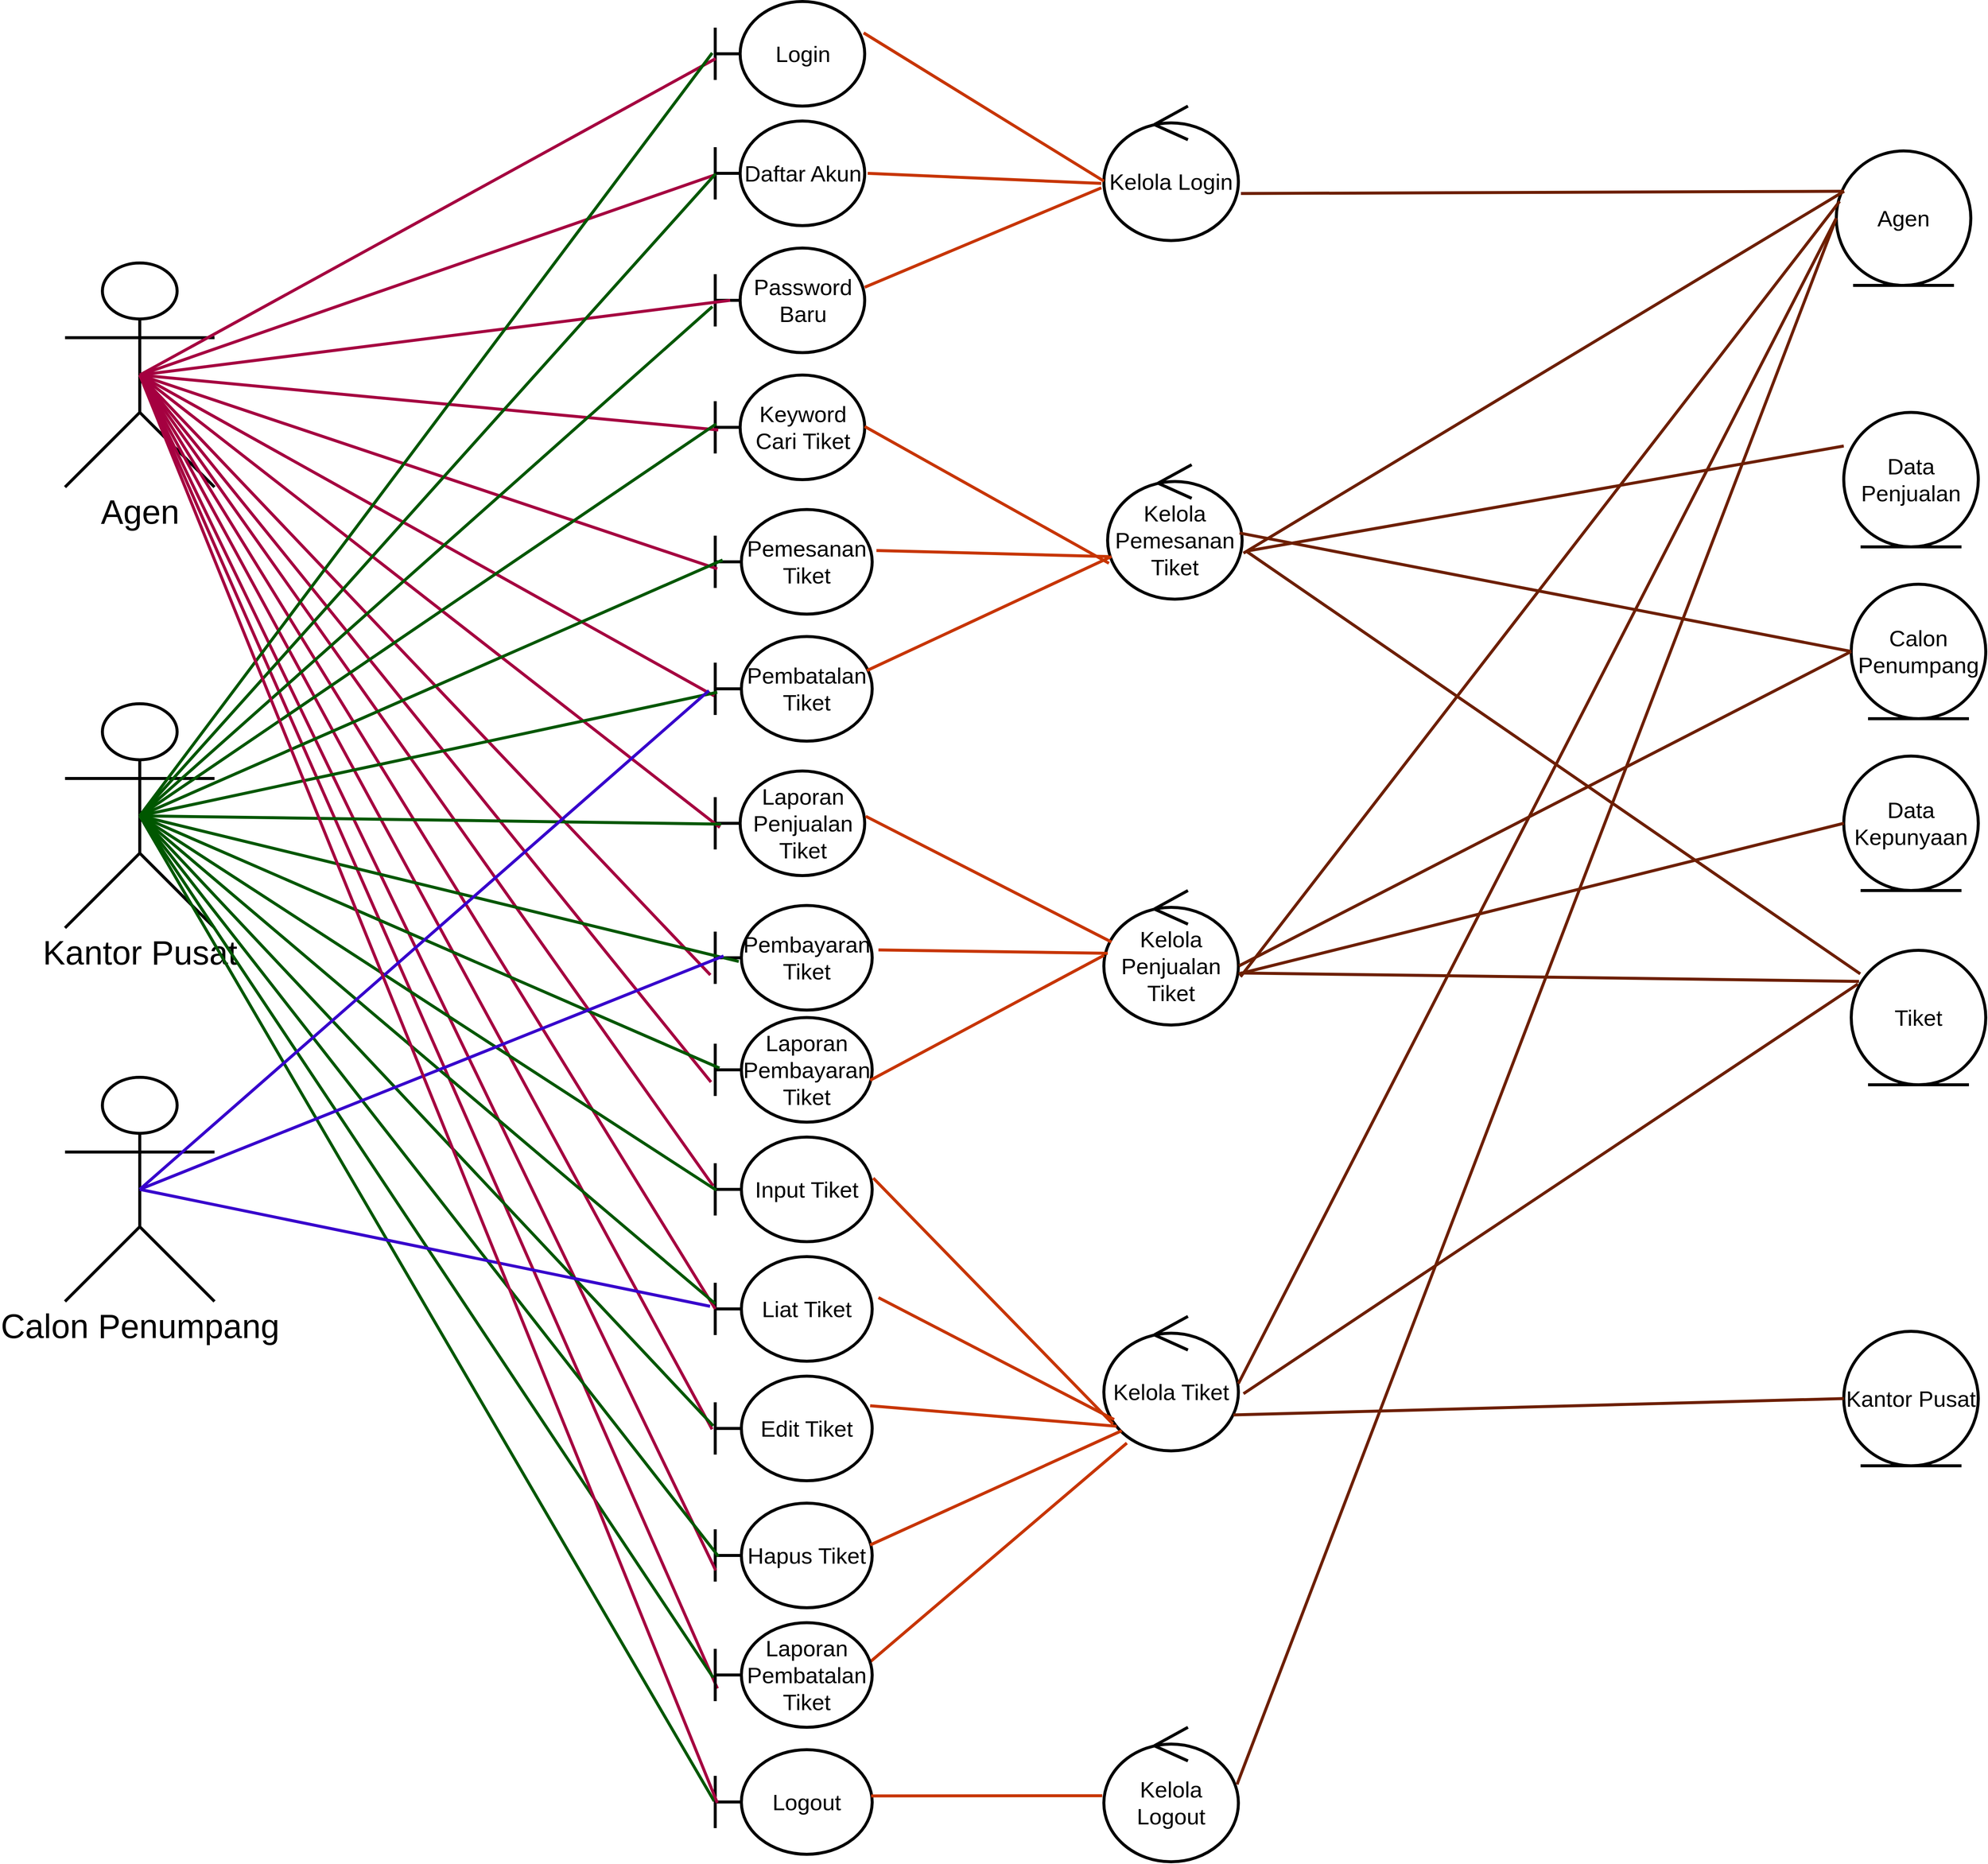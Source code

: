 <mxfile version="20.3.0" type="device"><diagram id="TF9h00ka8SNwQY4NrkQh" name="Page-1"><mxGraphModel dx="4760" dy="3795" grid="1" gridSize="10" guides="1" tooltips="1" connect="1" arrows="1" fold="1" page="1" pageScale="1" pageWidth="850" pageHeight="1100" math="0" shadow="0"><root><mxCell id="0"/><mxCell id="1" parent="0"/><mxCell id="-Qw4YdtisOV9MC0u7vNZ-2" value="&lt;font style=&quot;font-size: 45px;&quot;&gt;Kantor Pusat&lt;/font&gt;" style="shape=umlActor;verticalLabelPosition=bottom;verticalAlign=top;html=1;outlineConnect=0;strokeWidth=4;" parent="1" vertex="1"><mxGeometry x="-390" y="480" width="200" height="300" as="geometry"/></mxCell><mxCell id="-Qw4YdtisOV9MC0u7vNZ-3" value="&lt;font style=&quot;font-size: 45px;&quot;&gt;Calon Penumpang&lt;/font&gt;" style="shape=umlActor;verticalLabelPosition=bottom;verticalAlign=top;html=1;outlineConnect=0;strokeWidth=4;spacing=2;" parent="1" vertex="1"><mxGeometry x="-390" y="980" width="200" height="300" as="geometry"/></mxCell><mxCell id="-Qw4YdtisOV9MC0u7vNZ-4" value="&lt;font style=&quot;font-size: 45px;&quot;&gt;Agen&lt;/font&gt;" style="shape=umlActor;verticalLabelPosition=bottom;verticalAlign=top;html=1;outlineConnect=0;strokeWidth=4;" parent="1" vertex="1"><mxGeometry x="-390" y="-110" width="200" height="300" as="geometry"/></mxCell><mxCell id="-Qw4YdtisOV9MC0u7vNZ-7" value="&lt;font style=&quot;font-size: 30px;&quot;&gt;Daftar Akun&lt;/font&gt;" style="shape=umlBoundary;whiteSpace=wrap;html=1;strokeWidth=4;" parent="1" vertex="1"><mxGeometry x="480" y="-300" width="200" height="140" as="geometry"/></mxCell><mxCell id="-Qw4YdtisOV9MC0u7vNZ-8" value="&lt;font style=&quot;font-size: 30px;&quot;&gt;Pembatalan Tiket&lt;/font&gt;" style="shape=umlBoundary;whiteSpace=wrap;html=1;strokeWidth=4;" parent="1" vertex="1"><mxGeometry x="480" y="390" width="210" height="140" as="geometry"/></mxCell><mxCell id="-Qw4YdtisOV9MC0u7vNZ-9" value="&lt;font style=&quot;font-size: 30px;&quot;&gt;Password Baru&lt;/font&gt;" style="shape=umlBoundary;whiteSpace=wrap;html=1;strokeWidth=4;" parent="1" vertex="1"><mxGeometry x="480" y="-130" width="200" height="140" as="geometry"/></mxCell><mxCell id="-Qw4YdtisOV9MC0u7vNZ-10" value="&lt;font style=&quot;font-size: 30px;&quot;&gt;Pemesanan Tiket&lt;/font&gt;" style="shape=umlBoundary;whiteSpace=wrap;html=1;strokeWidth=4;" parent="1" vertex="1"><mxGeometry x="480" y="220" width="210" height="140" as="geometry"/></mxCell><mxCell id="-Qw4YdtisOV9MC0u7vNZ-11" value="&lt;font style=&quot;font-size: 30px;&quot;&gt;Keyword Cari Tiket&lt;/font&gt;" style="shape=umlBoundary;whiteSpace=wrap;html=1;strokeWidth=4;" parent="1" vertex="1"><mxGeometry x="480" y="40" width="200" height="140" as="geometry"/></mxCell><mxCell id="-Qw4YdtisOV9MC0u7vNZ-12" value="&lt;font style=&quot;font-size: 30px;&quot;&gt;Login&lt;/font&gt;" style="shape=umlBoundary;whiteSpace=wrap;html=1;strokeWidth=4;" parent="1" vertex="1"><mxGeometry x="480" y="-460" width="200" height="140" as="geometry"/></mxCell><mxCell id="-Qw4YdtisOV9MC0u7vNZ-13" value="&lt;font style=&quot;font-size: 30px;&quot;&gt;Laporan Penjualan Tiket&lt;/font&gt;" style="shape=umlBoundary;whiteSpace=wrap;html=1;strokeWidth=4;" parent="1" vertex="1"><mxGeometry x="480" y="570" width="200" height="140" as="geometry"/></mxCell><mxCell id="-Qw4YdtisOV9MC0u7vNZ-14" value="&lt;font style=&quot;font-size: 30px;&quot;&gt;Pembayaran Tiket&lt;/font&gt;" style="shape=umlBoundary;whiteSpace=wrap;html=1;strokeWidth=4;" parent="1" vertex="1"><mxGeometry x="480" y="750" width="210" height="140" as="geometry"/></mxCell><mxCell id="-Qw4YdtisOV9MC0u7vNZ-15" value="&lt;font style=&quot;font-size: 30px;&quot;&gt;Laporan Pembayaran Tiket&lt;/font&gt;" style="shape=umlBoundary;whiteSpace=wrap;html=1;strokeWidth=4;" parent="1" vertex="1"><mxGeometry x="480" y="900" width="210" height="140" as="geometry"/></mxCell><mxCell id="-Qw4YdtisOV9MC0u7vNZ-16" value="&lt;font style=&quot;font-size: 30px;&quot;&gt;Input Tiket&lt;/font&gt;" style="shape=umlBoundary;whiteSpace=wrap;html=1;strokeWidth=4;" parent="1" vertex="1"><mxGeometry x="480" y="1060" width="210" height="140" as="geometry"/></mxCell><mxCell id="-Qw4YdtisOV9MC0u7vNZ-17" value="&lt;font style=&quot;font-size: 30px;&quot;&gt;Liat Tiket&lt;/font&gt;" style="shape=umlBoundary;whiteSpace=wrap;html=1;strokeWidth=4;" parent="1" vertex="1"><mxGeometry x="480" y="1220" width="210" height="140" as="geometry"/></mxCell><mxCell id="-Qw4YdtisOV9MC0u7vNZ-18" value="&lt;font style=&quot;font-size: 30px;&quot;&gt;Edit Tiket&lt;/font&gt;" style="shape=umlBoundary;whiteSpace=wrap;html=1;strokeWidth=4;" parent="1" vertex="1"><mxGeometry x="480" y="1380" width="210" height="140" as="geometry"/></mxCell><mxCell id="-Qw4YdtisOV9MC0u7vNZ-19" value="&lt;font style=&quot;font-size: 30px;&quot;&gt;Hapus Tiket&lt;/font&gt;" style="shape=umlBoundary;whiteSpace=wrap;html=1;strokeWidth=4;" parent="1" vertex="1"><mxGeometry x="480" y="1550" width="210" height="140" as="geometry"/></mxCell><mxCell id="-Qw4YdtisOV9MC0u7vNZ-21" value="&lt;font style=&quot;font-size: 30px;&quot;&gt;Logout&lt;/font&gt;" style="shape=umlBoundary;whiteSpace=wrap;html=1;strokeWidth=4;" parent="1" vertex="1"><mxGeometry x="480" y="1880" width="210" height="140" as="geometry"/></mxCell><mxCell id="-Qw4YdtisOV9MC0u7vNZ-23" value="&lt;font style=&quot;font-size: 30px;&quot;&gt;Kelola Login&lt;/font&gt;" style="ellipse;shape=umlControl;whiteSpace=wrap;html=1;strokeWidth=4;" parent="1" vertex="1"><mxGeometry x="1000" y="-320" width="180" height="180" as="geometry"/></mxCell><mxCell id="-Qw4YdtisOV9MC0u7vNZ-24" value="&lt;font style=&quot;font-size: 30px;&quot;&gt;Calon Penumpang&lt;/font&gt;" style="ellipse;shape=umlEntity;whiteSpace=wrap;html=1;strokeWidth=4;" parent="1" vertex="1"><mxGeometry x="2000" y="320" width="180" height="180" as="geometry"/></mxCell><mxCell id="-Qw4YdtisOV9MC0u7vNZ-25" value="&lt;font style=&quot;font-size: 30px;&quot;&gt;Agen&lt;/font&gt;" style="ellipse;shape=umlEntity;whiteSpace=wrap;html=1;strokeWidth=4;" parent="1" vertex="1"><mxGeometry x="1980" y="-260" width="180" height="180" as="geometry"/></mxCell><mxCell id="-Qw4YdtisOV9MC0u7vNZ-26" value="&lt;font style=&quot;font-size: 30px;&quot;&gt;Tiket&lt;/font&gt;" style="ellipse;shape=umlEntity;whiteSpace=wrap;html=1;strokeWidth=4;" parent="1" vertex="1"><mxGeometry x="2000" y="810" width="180" height="180" as="geometry"/></mxCell><mxCell id="-Qw4YdtisOV9MC0u7vNZ-27" value="&lt;font style=&quot;font-size: 30px;&quot;&gt;Data Kepunyaan&lt;/font&gt;" style="ellipse;shape=umlEntity;whiteSpace=wrap;html=1;strokeWidth=4;" parent="1" vertex="1"><mxGeometry x="1990" y="550" width="180" height="180" as="geometry"/></mxCell><mxCell id="-Qw4YdtisOV9MC0u7vNZ-28" value="&lt;font style=&quot;font-size: 30px;&quot;&gt;Kantor Pusat&lt;/font&gt;" style="ellipse;shape=umlEntity;whiteSpace=wrap;html=1;strokeWidth=4;" parent="1" vertex="1"><mxGeometry x="1990" y="1320" width="180" height="180" as="geometry"/></mxCell><mxCell id="-Qw4YdtisOV9MC0u7vNZ-29" value="&lt;font style=&quot;font-size: 30px;&quot;&gt;Data Penjualan&lt;/font&gt;" style="ellipse;shape=umlEntity;whiteSpace=wrap;html=1;strokeWidth=4;" parent="1" vertex="1"><mxGeometry x="1990" y="90" width="180" height="180" as="geometry"/></mxCell><mxCell id="-Qw4YdtisOV9MC0u7vNZ-30" value="&lt;font style=&quot;font-size: 30px;&quot;&gt;Kelola Pemesanan Tiket&lt;/font&gt;" style="ellipse;shape=umlControl;whiteSpace=wrap;html=1;strokeWidth=4;" parent="1" vertex="1"><mxGeometry x="1005" y="160" width="180" height="180" as="geometry"/></mxCell><mxCell id="-Qw4YdtisOV9MC0u7vNZ-31" value="&lt;font style=&quot;font-size: 30px;&quot;&gt;Kelola Penjualan Tiket&lt;/font&gt;" style="ellipse;shape=umlControl;whiteSpace=wrap;html=1;strokeWidth=4;" parent="1" vertex="1"><mxGeometry x="1000" y="730" width="180" height="180" as="geometry"/></mxCell><mxCell id="-Qw4YdtisOV9MC0u7vNZ-32" value="&lt;font style=&quot;font-size: 30px;&quot;&gt;Kelola Tiket&lt;/font&gt;" style="ellipse;shape=umlControl;whiteSpace=wrap;html=1;strokeWidth=4;" parent="1" vertex="1"><mxGeometry x="1000" y="1300" width="180" height="180" as="geometry"/></mxCell><mxCell id="-Qw4YdtisOV9MC0u7vNZ-41" value="" style="endArrow=none;endFill=0;endSize=12;html=1;rounded=0;exitX=0.5;exitY=0.5;exitDx=0;exitDy=0;exitPerimeter=0;entryX=0.003;entryY=0.546;entryDx=0;entryDy=0;entryPerimeter=0;fillColor=#d80073;strokeColor=#A50040;strokeWidth=4;" parent="1" source="-Qw4YdtisOV9MC0u7vNZ-4" target="-Qw4YdtisOV9MC0u7vNZ-12" edge="1"><mxGeometry width="160" relative="1" as="geometry"><mxPoint x="290" y="210" as="sourcePoint"/><mxPoint x="280" y="80" as="targetPoint"/></mxGeometry></mxCell><mxCell id="-Qw4YdtisOV9MC0u7vNZ-43" value="" style="endArrow=none;endFill=0;endSize=12;html=1;rounded=0;exitX=0.5;exitY=0.5;exitDx=0;exitDy=0;exitPerimeter=0;entryX=-0.008;entryY=0.518;entryDx=0;entryDy=0;entryPerimeter=0;fillColor=#d80073;strokeColor=#A50040;strokeWidth=4;" parent="1" source="-Qw4YdtisOV9MC0u7vNZ-4" target="-Qw4YdtisOV9MC0u7vNZ-7" edge="1"><mxGeometry width="160" relative="1" as="geometry"><mxPoint x="290" y="210" as="sourcePoint"/><mxPoint x="300" y="110" as="targetPoint"/></mxGeometry></mxCell><mxCell id="-Qw4YdtisOV9MC0u7vNZ-44" value="" style="endArrow=none;endFill=0;endSize=12;html=1;rounded=0;exitX=0.5;exitY=0.5;exitDx=0;exitDy=0;exitPerimeter=0;entryX=0.1;entryY=0.5;entryDx=0;entryDy=0;entryPerimeter=0;fillColor=#d80073;strokeColor=#A50040;strokeWidth=4;" parent="1" source="-Qw4YdtisOV9MC0u7vNZ-4" target="-Qw4YdtisOV9MC0u7vNZ-9" edge="1"><mxGeometry width="160" relative="1" as="geometry"><mxPoint x="290" y="210" as="sourcePoint"/><mxPoint x="300" y="230" as="targetPoint"/></mxGeometry></mxCell><mxCell id="-Qw4YdtisOV9MC0u7vNZ-45" value="" style="endArrow=none;endFill=0;endSize=12;html=1;rounded=0;exitX=0.5;exitY=0.5;exitDx=0;exitDy=0;exitPerimeter=0;entryX=0.02;entryY=0.525;entryDx=0;entryDy=0;entryPerimeter=0;fillColor=#d80073;strokeColor=#A50040;strokeWidth=4;" parent="1" source="-Qw4YdtisOV9MC0u7vNZ-4" target="-Qw4YdtisOV9MC0u7vNZ-11" edge="1"><mxGeometry width="160" relative="1" as="geometry"><mxPoint x="290" y="270" as="sourcePoint"/><mxPoint x="450" y="270" as="targetPoint"/></mxGeometry></mxCell><mxCell id="-Qw4YdtisOV9MC0u7vNZ-46" value="" style="endArrow=none;endFill=0;endSize=12;html=1;rounded=0;exitX=0.5;exitY=0.5;exitDx=0;exitDy=0;exitPerimeter=0;entryX=0.013;entryY=0.567;entryDx=0;entryDy=0;entryPerimeter=0;fillColor=#d80073;strokeColor=#A50040;strokeWidth=4;" parent="1" source="-Qw4YdtisOV9MC0u7vNZ-4" target="-Qw4YdtisOV9MC0u7vNZ-10" edge="1"><mxGeometry width="160" relative="1" as="geometry"><mxPoint x="290" y="270" as="sourcePoint"/><mxPoint x="450" y="270" as="targetPoint"/></mxGeometry></mxCell><mxCell id="-Qw4YdtisOV9MC0u7vNZ-48" value="" style="endArrow=none;endFill=0;endSize=12;html=1;rounded=0;exitX=0.5;exitY=0.5;exitDx=0;exitDy=0;exitPerimeter=0;entryX=-0.007;entryY=0.567;entryDx=0;entryDy=0;entryPerimeter=0;fillColor=#d80073;strokeColor=#A50040;strokeWidth=4;" parent="1" source="-Qw4YdtisOV9MC0u7vNZ-4" target="-Qw4YdtisOV9MC0u7vNZ-8" edge="1"><mxGeometry width="160" relative="1" as="geometry"><mxPoint x="290" y="320" as="sourcePoint"/><mxPoint x="450" y="320" as="targetPoint"/></mxGeometry></mxCell><mxCell id="-Qw4YdtisOV9MC0u7vNZ-49" value="" style="endArrow=none;endFill=0;endSize=12;html=1;rounded=0;exitX=0.5;exitY=0.5;exitDx=0;exitDy=0;exitPerimeter=0;entryX=0.031;entryY=0.54;entryDx=0;entryDy=0;entryPerimeter=0;fillColor=#d80073;strokeColor=#A50040;strokeWidth=4;" parent="1" source="-Qw4YdtisOV9MC0u7vNZ-4" target="-Qw4YdtisOV9MC0u7vNZ-13" edge="1"><mxGeometry width="160" relative="1" as="geometry"><mxPoint y="620" as="sourcePoint"/><mxPoint x="280" y="660" as="targetPoint"/></mxGeometry></mxCell><mxCell id="-Qw4YdtisOV9MC0u7vNZ-50" value="" style="endArrow=none;endFill=0;endSize=12;html=1;rounded=0;exitX=0.5;exitY=0.5;exitDx=0;exitDy=0;exitPerimeter=0;entryX=-0.031;entryY=0.664;entryDx=0;entryDy=0;entryPerimeter=0;fillColor=#d80073;strokeColor=#A50040;strokeWidth=4;" parent="1" source="-Qw4YdtisOV9MC0u7vNZ-4" target="-Qw4YdtisOV9MC0u7vNZ-14" edge="1"><mxGeometry width="160" relative="1" as="geometry"><mxPoint x="40" y="680" as="sourcePoint"/><mxPoint x="200" y="680" as="targetPoint"/></mxGeometry></mxCell><mxCell id="-Qw4YdtisOV9MC0u7vNZ-51" value="" style="endArrow=none;endFill=0;endSize=12;html=1;rounded=0;exitX=0.5;exitY=0.5;exitDx=0;exitDy=0;exitPerimeter=0;entryX=-0.027;entryY=0.617;entryDx=0;entryDy=0;entryPerimeter=0;fillColor=#d80073;strokeColor=#A50040;strokeWidth=4;" parent="1" source="-Qw4YdtisOV9MC0u7vNZ-4" target="-Qw4YdtisOV9MC0u7vNZ-15" edge="1"><mxGeometry width="160" relative="1" as="geometry"><mxPoint x="500" y="660" as="sourcePoint"/><mxPoint x="660" y="660" as="targetPoint"/></mxGeometry></mxCell><mxCell id="aI2xlpFXW-OcyqGWxPf4-5" value="" style="endArrow=none;html=1;rounded=0;entryX=0.5;entryY=0.5;entryDx=0;entryDy=0;entryPerimeter=0;exitX=-0.013;exitY=0.467;exitDx=0;exitDy=0;exitPerimeter=0;fillColor=#d80073;strokeColor=#A50040;strokeWidth=4;" parent="1" source="-Qw4YdtisOV9MC0u7vNZ-16" target="-Qw4YdtisOV9MC0u7vNZ-4" edge="1"><mxGeometry width="50" height="50" relative="1" as="geometry"><mxPoint x="370" y="300" as="sourcePoint"/><mxPoint x="420" y="250" as="targetPoint"/></mxGeometry></mxCell><mxCell id="aI2xlpFXW-OcyqGWxPf4-6" value="" style="endArrow=none;html=1;rounded=0;entryX=0.5;entryY=0.5;entryDx=0;entryDy=0;entryPerimeter=0;exitX=0;exitY=0.5;exitDx=0;exitDy=0;exitPerimeter=0;fillColor=#d80073;strokeColor=#A50040;strokeWidth=4;" parent="1" source="-Qw4YdtisOV9MC0u7vNZ-17" target="-Qw4YdtisOV9MC0u7vNZ-4" edge="1"><mxGeometry width="50" height="50" relative="1" as="geometry"><mxPoint x="370" y="300" as="sourcePoint"/><mxPoint x="420" y="250" as="targetPoint"/></mxGeometry></mxCell><mxCell id="aI2xlpFXW-OcyqGWxPf4-7" value="" style="endArrow=none;html=1;rounded=0;entryX=-0.02;entryY=0.508;entryDx=0;entryDy=0;entryPerimeter=0;exitX=0.5;exitY=0.5;exitDx=0;exitDy=0;exitPerimeter=0;fillColor=#d80073;strokeColor=#A50040;strokeWidth=4;" parent="1" source="-Qw4YdtisOV9MC0u7vNZ-4" target="-Qw4YdtisOV9MC0u7vNZ-18" edge="1"><mxGeometry width="50" height="50" relative="1" as="geometry"><mxPoint x="370" y="1200" as="sourcePoint"/><mxPoint x="420" y="1150" as="targetPoint"/></mxGeometry></mxCell><mxCell id="aI2xlpFXW-OcyqGWxPf4-8" value="" style="endArrow=none;html=1;rounded=0;entryX=0.5;entryY=0.5;entryDx=0;entryDy=0;entryPerimeter=0;exitX=0.014;exitY=0.629;exitDx=0;exitDy=0;exitPerimeter=0;fillColor=#d80073;strokeColor=#A50040;strokeWidth=4;" parent="1" source="-Qw4YdtisOV9MC0u7vNZ-20" target="-Qw4YdtisOV9MC0u7vNZ-4" edge="1"><mxGeometry width="50" height="50" relative="1" as="geometry"><mxPoint x="280" y="1390" as="sourcePoint"/><mxPoint x="420" y="1350" as="targetPoint"/></mxGeometry></mxCell><mxCell id="aI2xlpFXW-OcyqGWxPf4-9" value="" style="endArrow=none;html=1;rounded=0;entryX=0.5;entryY=0.5;entryDx=0;entryDy=0;entryPerimeter=0;exitX=0.003;exitY=0.643;exitDx=0;exitDy=0;exitPerimeter=0;fillColor=#d80073;strokeColor=#A50040;strokeWidth=4;" parent="1" source="-Qw4YdtisOV9MC0u7vNZ-19" target="-Qw4YdtisOV9MC0u7vNZ-4" edge="1"><mxGeometry width="50" height="50" relative="1" as="geometry"><mxPoint x="280" y="1290" as="sourcePoint"/><mxPoint x="420" y="1250" as="targetPoint"/></mxGeometry></mxCell><mxCell id="aI2xlpFXW-OcyqGWxPf4-11" value="" style="endArrow=none;html=1;rounded=0;exitX=0.5;exitY=0.5;exitDx=0;exitDy=0;exitPerimeter=0;entryX=-0.02;entryY=0.492;entryDx=0;entryDy=0;entryPerimeter=0;fillColor=#008a00;strokeColor=#005700;strokeWidth=4;" parent="1" source="-Qw4YdtisOV9MC0u7vNZ-2" target="-Qw4YdtisOV9MC0u7vNZ-12" edge="1"><mxGeometry width="50" height="50" relative="1" as="geometry"><mxPoint x="370" y="500" as="sourcePoint"/><mxPoint x="280" y="80" as="targetPoint"/></mxGeometry></mxCell><mxCell id="aI2xlpFXW-OcyqGWxPf4-12" value="" style="endArrow=none;html=1;rounded=0;exitX=0.5;exitY=0.5;exitDx=0;exitDy=0;exitPerimeter=0;entryX=0.003;entryY=0.504;entryDx=0;entryDy=0;entryPerimeter=0;fillColor=#008a00;strokeColor=#005700;strokeWidth=4;" parent="1" source="-Qw4YdtisOV9MC0u7vNZ-2" target="-Qw4YdtisOV9MC0u7vNZ-7" edge="1"><mxGeometry width="50" height="50" relative="1" as="geometry"><mxPoint x="370" y="600" as="sourcePoint"/><mxPoint x="300" y="110" as="targetPoint"/></mxGeometry></mxCell><mxCell id="aI2xlpFXW-OcyqGWxPf4-13" value="" style="endArrow=none;html=1;rounded=0;exitX=0.5;exitY=0.5;exitDx=0;exitDy=0;exitPerimeter=0;entryX=-0.019;entryY=0.56;entryDx=0;entryDy=0;entryPerimeter=0;fillColor=#008a00;strokeColor=#005700;strokeWidth=4;" parent="1" source="-Qw4YdtisOV9MC0u7vNZ-2" target="-Qw4YdtisOV9MC0u7vNZ-9" edge="1"><mxGeometry width="50" height="50" relative="1" as="geometry"><mxPoint x="370" y="600" as="sourcePoint"/><mxPoint x="420" y="550" as="targetPoint"/></mxGeometry></mxCell><mxCell id="aI2xlpFXW-OcyqGWxPf4-14" value="" style="endArrow=none;html=1;rounded=0;exitX=0.5;exitY=0.5;exitDx=0;exitDy=0;exitPerimeter=0;entryX=0.007;entryY=0.467;entryDx=0;entryDy=0;entryPerimeter=0;fillColor=#008a00;strokeColor=#005700;strokeWidth=4;" parent="1" source="-Qw4YdtisOV9MC0u7vNZ-2" target="-Qw4YdtisOV9MC0u7vNZ-11" edge="1"><mxGeometry width="50" height="50" relative="1" as="geometry"><mxPoint x="370" y="600" as="sourcePoint"/><mxPoint x="420" y="550" as="targetPoint"/></mxGeometry></mxCell><mxCell id="aI2xlpFXW-OcyqGWxPf4-15" value="" style="endArrow=none;html=1;rounded=0;exitX=0.5;exitY=0.5;exitDx=0;exitDy=0;exitPerimeter=0;entryX=0.047;entryY=0.483;entryDx=0;entryDy=0;entryPerimeter=0;fillColor=#008a00;strokeColor=#005700;strokeWidth=4;" parent="1" source="-Qw4YdtisOV9MC0u7vNZ-2" target="-Qw4YdtisOV9MC0u7vNZ-10" edge="1"><mxGeometry width="50" height="50" relative="1" as="geometry"><mxPoint x="370" y="600" as="sourcePoint"/><mxPoint x="420" y="550" as="targetPoint"/></mxGeometry></mxCell><mxCell id="aI2xlpFXW-OcyqGWxPf4-16" value="" style="endArrow=none;html=1;rounded=0;exitX=0.5;exitY=0.5;exitDx=0;exitDy=0;exitPerimeter=0;entryX=0.013;entryY=0.533;entryDx=0;entryDy=0;entryPerimeter=0;strokeWidth=4;fillColor=#008a00;strokeColor=#005700;" parent="1" source="-Qw4YdtisOV9MC0u7vNZ-2" target="-Qw4YdtisOV9MC0u7vNZ-8" edge="1"><mxGeometry width="50" height="50" relative="1" as="geometry"><mxPoint x="370" y="500" as="sourcePoint"/><mxPoint x="420" y="450" as="targetPoint"/></mxGeometry></mxCell><mxCell id="aI2xlpFXW-OcyqGWxPf4-17" value="" style="endArrow=none;html=1;rounded=0;exitX=0.5;exitY=0.5;exitDx=0;exitDy=0;exitPerimeter=0;entryX=0.04;entryY=0.508;entryDx=0;entryDy=0;entryPerimeter=0;strokeWidth=4;fillColor=#008a00;strokeColor=#005700;" parent="1" source="-Qw4YdtisOV9MC0u7vNZ-2" target="-Qw4YdtisOV9MC0u7vNZ-13" edge="1"><mxGeometry width="50" height="50" relative="1" as="geometry"><mxPoint x="370" y="600" as="sourcePoint"/><mxPoint x="420" y="550" as="targetPoint"/></mxGeometry></mxCell><mxCell id="aI2xlpFXW-OcyqGWxPf4-18" value="" style="endArrow=none;html=1;rounded=0;exitX=0.5;exitY=0.5;exitDx=0;exitDy=0;exitPerimeter=0;entryX=0.15;entryY=0.535;entryDx=0;entryDy=0;entryPerimeter=0;strokeWidth=4;fillColor=#008a00;strokeColor=#005700;" parent="1" source="-Qw4YdtisOV9MC0u7vNZ-2" target="-Qw4YdtisOV9MC0u7vNZ-14" edge="1"><mxGeometry width="50" height="50" relative="1" as="geometry"><mxPoint x="370" y="700" as="sourcePoint"/><mxPoint x="470" y="730" as="targetPoint"/></mxGeometry></mxCell><mxCell id="aI2xlpFXW-OcyqGWxPf4-19" value="" style="endArrow=none;html=1;rounded=0;exitX=0.5;exitY=0.5;exitDx=0;exitDy=0;exitPerimeter=0;entryX=0.027;entryY=0.483;entryDx=0;entryDy=0;entryPerimeter=0;strokeWidth=4;fillColor=#008a00;strokeColor=#005700;" parent="1" source="-Qw4YdtisOV9MC0u7vNZ-2" target="-Qw4YdtisOV9MC0u7vNZ-15" edge="1"><mxGeometry width="50" height="50" relative="1" as="geometry"><mxPoint x="370" y="700" as="sourcePoint"/><mxPoint x="420" y="650" as="targetPoint"/></mxGeometry></mxCell><mxCell id="aI2xlpFXW-OcyqGWxPf4-20" value="" style="endArrow=none;html=1;rounded=0;exitX=0.5;exitY=0.5;exitDx=0;exitDy=0;exitPerimeter=0;entryX=0.007;entryY=0.508;entryDx=0;entryDy=0;entryPerimeter=0;strokeWidth=4;fillColor=#008a00;strokeColor=#005700;" parent="1" source="-Qw4YdtisOV9MC0u7vNZ-2" target="-Qw4YdtisOV9MC0u7vNZ-16" edge="1"><mxGeometry width="50" height="50" relative="1" as="geometry"><mxPoint x="370" y="700" as="sourcePoint"/><mxPoint x="420" y="650" as="targetPoint"/></mxGeometry></mxCell><mxCell id="aI2xlpFXW-OcyqGWxPf4-21" value="" style="endArrow=none;html=1;rounded=0;entryX=0.5;entryY=0.5;entryDx=0;entryDy=0;entryPerimeter=0;exitX=0;exitY=0.45;exitDx=0;exitDy=0;exitPerimeter=0;strokeWidth=4;fillColor=#008a00;strokeColor=#005700;" parent="1" source="-Qw4YdtisOV9MC0u7vNZ-17" target="-Qw4YdtisOV9MC0u7vNZ-2" edge="1"><mxGeometry width="50" height="50" relative="1" as="geometry"><mxPoint x="370" y="1000" as="sourcePoint"/><mxPoint x="420" y="950" as="targetPoint"/></mxGeometry></mxCell><mxCell id="aI2xlpFXW-OcyqGWxPf4-22" value="" style="endArrow=none;html=1;rounded=0;exitX=-0.013;exitY=0.475;exitDx=0;exitDy=0;exitPerimeter=0;entryX=0.5;entryY=0.5;entryDx=0;entryDy=0;entryPerimeter=0;strokeWidth=4;fillColor=#008a00;strokeColor=#005700;" parent="1" source="-Qw4YdtisOV9MC0u7vNZ-18" target="-Qw4YdtisOV9MC0u7vNZ-2" edge="1"><mxGeometry width="50" height="50" relative="1" as="geometry"><mxPoint x="370" y="1200" as="sourcePoint"/><mxPoint x="150" y="920" as="targetPoint"/></mxGeometry></mxCell><mxCell id="aI2xlpFXW-OcyqGWxPf4-23" value="" style="endArrow=none;html=1;rounded=0;exitX=0.02;exitY=0.508;exitDx=0;exitDy=0;exitPerimeter=0;entryX=0.5;entryY=0.5;entryDx=0;entryDy=0;entryPerimeter=0;strokeWidth=4;fillColor=#008a00;strokeColor=#005700;" parent="1" source="-Qw4YdtisOV9MC0u7vNZ-19" target="-Qw4YdtisOV9MC0u7vNZ-2" edge="1"><mxGeometry width="50" height="50" relative="1" as="geometry"><mxPoint x="370" y="1300" as="sourcePoint"/><mxPoint x="160" y="830" as="targetPoint"/></mxGeometry></mxCell><mxCell id="aI2xlpFXW-OcyqGWxPf4-24" value="" style="endArrow=none;html=1;rounded=0;exitX=-0.013;exitY=0.525;exitDx=0;exitDy=0;exitPerimeter=0;entryX=0.5;entryY=0.5;entryDx=0;entryDy=0;entryPerimeter=0;strokeWidth=4;fillColor=#008a00;strokeColor=#005700;" parent="1" source="-Qw4YdtisOV9MC0u7vNZ-20" target="-Qw4YdtisOV9MC0u7vNZ-2" edge="1"><mxGeometry width="50" height="50" relative="1" as="geometry"><mxPoint x="370" y="1400" as="sourcePoint"/><mxPoint x="130" y="660" as="targetPoint"/></mxGeometry></mxCell><mxCell id="aI2xlpFXW-OcyqGWxPf4-25" value="" style="endArrow=none;html=1;rounded=0;exitX=-0.007;exitY=0.492;exitDx=0;exitDy=0;exitPerimeter=0;entryX=0.5;entryY=0.5;entryDx=0;entryDy=0;entryPerimeter=0;strokeWidth=4;fillColor=#008a00;strokeColor=#005700;" parent="1" source="-Qw4YdtisOV9MC0u7vNZ-21" target="-Qw4YdtisOV9MC0u7vNZ-2" edge="1"><mxGeometry width="50" height="50" relative="1" as="geometry"><mxPoint x="370" y="1500" as="sourcePoint"/><mxPoint x="140" y="750" as="targetPoint"/></mxGeometry></mxCell><mxCell id="aI2xlpFXW-OcyqGWxPf4-26" value="" style="endArrow=none;html=1;rounded=0;exitX=0.5;exitY=0.5;exitDx=0;exitDy=0;exitPerimeter=0;entryX=-0.033;entryY=0.475;entryDx=0;entryDy=0;entryPerimeter=0;strokeWidth=4;fillColor=#6a00ff;strokeColor=#3700CC;" parent="1" source="-Qw4YdtisOV9MC0u7vNZ-3" target="-Qw4YdtisOV9MC0u7vNZ-17" edge="1"><mxGeometry width="50" height="50" relative="1" as="geometry"><mxPoint x="370" y="1000" as="sourcePoint"/><mxPoint x="420" y="950" as="targetPoint"/></mxGeometry></mxCell><mxCell id="aI2xlpFXW-OcyqGWxPf4-27" value="" style="endArrow=none;html=1;rounded=0;exitX=0.5;exitY=0.5;exitDx=0;exitDy=0;exitPerimeter=0;entryX=-0.04;entryY=0.517;entryDx=0;entryDy=0;entryPerimeter=0;strokeWidth=4;fillColor=#6a00ff;strokeColor=#3700CC;" parent="1" source="-Qw4YdtisOV9MC0u7vNZ-3" target="-Qw4YdtisOV9MC0u7vNZ-8" edge="1"><mxGeometry width="50" height="50" relative="1" as="geometry"><mxPoint x="370" y="1000" as="sourcePoint"/><mxPoint x="410" y="960" as="targetPoint"/></mxGeometry></mxCell><mxCell id="aI2xlpFXW-OcyqGWxPf4-28" value="" style="endArrow=none;html=1;rounded=0;exitX=0.5;exitY=0.5;exitDx=0;exitDy=0;exitPerimeter=0;entryX=0.053;entryY=0.483;entryDx=0;entryDy=0;entryPerimeter=0;strokeWidth=4;fillColor=#6a00ff;strokeColor=#3700CC;" parent="1" source="-Qw4YdtisOV9MC0u7vNZ-3" target="-Qw4YdtisOV9MC0u7vNZ-14" edge="1"><mxGeometry width="50" height="50" relative="1" as="geometry"><mxPoint x="370" y="800" as="sourcePoint"/><mxPoint x="280" y="760" as="targetPoint"/></mxGeometry></mxCell><mxCell id="aI2xlpFXW-OcyqGWxPf4-29" value="" style="endArrow=none;html=1;rounded=0;exitX=0.993;exitY=0.3;exitDx=0;exitDy=0;exitPerimeter=0;entryX=0;entryY=0.558;entryDx=0;entryDy=0;entryPerimeter=0;strokeWidth=4;fillColor=#fa6800;strokeColor=#C73500;" parent="1" source="-Qw4YdtisOV9MC0u7vNZ-12" target="-Qw4YdtisOV9MC0u7vNZ-23" edge="1"><mxGeometry width="50" height="50" relative="1" as="geometry"><mxPoint x="500" y="310" as="sourcePoint"/><mxPoint x="550" y="260" as="targetPoint"/></mxGeometry></mxCell><mxCell id="aI2xlpFXW-OcyqGWxPf4-30" value="" style="endArrow=none;html=1;rounded=0;exitX=1.02;exitY=0.5;exitDx=0;exitDy=0;exitPerimeter=0;entryX=-0.019;entryY=0.575;entryDx=0;entryDy=0;entryPerimeter=0;strokeWidth=4;fillColor=#fa6800;strokeColor=#C73500;" parent="1" source="-Qw4YdtisOV9MC0u7vNZ-7" target="-Qw4YdtisOV9MC0u7vNZ-23" edge="1"><mxGeometry width="50" height="50" relative="1" as="geometry"><mxPoint x="500" y="310" as="sourcePoint"/><mxPoint x="550" y="260" as="targetPoint"/></mxGeometry></mxCell><mxCell id="aI2xlpFXW-OcyqGWxPf4-31" value="" style="endArrow=none;html=1;rounded=0;exitX=1;exitY=0.375;exitDx=0;exitDy=0;exitPerimeter=0;entryX=-0.019;entryY=0.608;entryDx=0;entryDy=0;entryPerimeter=0;strokeWidth=4;fillColor=#fa6800;strokeColor=#C73500;" parent="1" source="-Qw4YdtisOV9MC0u7vNZ-9" target="-Qw4YdtisOV9MC0u7vNZ-23" edge="1"><mxGeometry width="50" height="50" relative="1" as="geometry"><mxPoint x="500" y="310" as="sourcePoint"/><mxPoint x="550" y="260" as="targetPoint"/></mxGeometry></mxCell><mxCell id="aI2xlpFXW-OcyqGWxPf4-32" value="" style="endArrow=none;html=1;rounded=0;exitX=1;exitY=0.492;exitDx=0;exitDy=0;exitPerimeter=0;entryX=0.01;entryY=0.733;entryDx=0;entryDy=0;entryPerimeter=0;strokeWidth=4;fillColor=#fa6800;strokeColor=#C73500;" parent="1" source="-Qw4YdtisOV9MC0u7vNZ-11" target="-Qw4YdtisOV9MC0u7vNZ-30" edge="1"><mxGeometry width="50" height="50" relative="1" as="geometry"><mxPoint x="500" y="310" as="sourcePoint"/><mxPoint x="500" y="310" as="targetPoint"/></mxGeometry></mxCell><mxCell id="aI2xlpFXW-OcyqGWxPf4-33" value="" style="endArrow=none;html=1;rounded=0;exitX=1.027;exitY=0.392;exitDx=0;exitDy=0;exitPerimeter=0;entryX=0.01;entryY=0.683;entryDx=0;entryDy=0;entryPerimeter=0;strokeWidth=4;fillColor=#fa6800;strokeColor=#C73500;" parent="1" source="-Qw4YdtisOV9MC0u7vNZ-10" target="-Qw4YdtisOV9MC0u7vNZ-30" edge="1"><mxGeometry width="50" height="50" relative="1" as="geometry"><mxPoint x="500" y="410" as="sourcePoint"/><mxPoint x="550" y="360" as="targetPoint"/></mxGeometry></mxCell><mxCell id="aI2xlpFXW-OcyqGWxPf4-34" value="" style="endArrow=none;html=1;rounded=0;exitX=0.967;exitY=0.325;exitDx=0;exitDy=0;exitPerimeter=0;entryX=0.029;entryY=0.683;entryDx=0;entryDy=0;entryPerimeter=0;strokeWidth=4;fillColor=#fa6800;strokeColor=#C73500;" parent="1" source="-Qw4YdtisOV9MC0u7vNZ-8" target="-Qw4YdtisOV9MC0u7vNZ-30" edge="1"><mxGeometry width="50" height="50" relative="1" as="geometry"><mxPoint x="500" y="410" as="sourcePoint"/><mxPoint x="550" y="360" as="targetPoint"/></mxGeometry></mxCell><mxCell id="aI2xlpFXW-OcyqGWxPf4-35" value="" style="endArrow=none;html=1;rounded=0;exitX=1.007;exitY=0.433;exitDx=0;exitDy=0;exitPerimeter=0;entryX=0.057;entryY=0.383;entryDx=0;entryDy=0;entryPerimeter=0;strokeWidth=4;fillColor=#fa6800;strokeColor=#C73500;" parent="1" source="-Qw4YdtisOV9MC0u7vNZ-13" target="-Qw4YdtisOV9MC0u7vNZ-31" edge="1"><mxGeometry width="50" height="50" relative="1" as="geometry"><mxPoint x="500" y="610" as="sourcePoint"/><mxPoint x="550" y="560" as="targetPoint"/></mxGeometry></mxCell><mxCell id="aI2xlpFXW-OcyqGWxPf4-36" value="" style="endArrow=none;html=1;rounded=0;exitX=1.04;exitY=0.425;exitDx=0;exitDy=0;exitPerimeter=0;entryX=0.029;entryY=0.467;entryDx=0;entryDy=0;entryPerimeter=0;strokeWidth=4;fillColor=#fa6800;strokeColor=#C73500;" parent="1" source="-Qw4YdtisOV9MC0u7vNZ-14" target="-Qw4YdtisOV9MC0u7vNZ-31" edge="1"><mxGeometry width="50" height="50" relative="1" as="geometry"><mxPoint x="500" y="610" as="sourcePoint"/><mxPoint x="550" y="560" as="targetPoint"/></mxGeometry></mxCell><mxCell id="aI2xlpFXW-OcyqGWxPf4-37" value="" style="endArrow=none;html=1;rounded=0;exitX=0.987;exitY=0.6;exitDx=0;exitDy=0;exitPerimeter=0;entryX=0.002;entryY=0.481;entryDx=0;entryDy=0;entryPerimeter=0;strokeWidth=4;fillColor=#fa6800;strokeColor=#C73500;" parent="1" source="-Qw4YdtisOV9MC0u7vNZ-15" target="-Qw4YdtisOV9MC0u7vNZ-31" edge="1"><mxGeometry width="50" height="50" relative="1" as="geometry"><mxPoint x="500" y="710" as="sourcePoint"/><mxPoint x="550" y="660" as="targetPoint"/></mxGeometry></mxCell><mxCell id="aI2xlpFXW-OcyqGWxPf4-38" value="" style="endArrow=none;html=1;rounded=0;exitX=1.007;exitY=0.392;exitDx=0;exitDy=0;exitPerimeter=0;entryX=0.067;entryY=0.8;entryDx=0;entryDy=0;entryPerimeter=0;strokeWidth=4;fillColor=#fa6800;strokeColor=#C73500;" parent="1" source="-Qw4YdtisOV9MC0u7vNZ-16" target="-Qw4YdtisOV9MC0u7vNZ-32" edge="1"><mxGeometry width="50" height="50" relative="1" as="geometry"><mxPoint x="500" y="1010" as="sourcePoint"/><mxPoint x="550" y="960" as="targetPoint"/></mxGeometry></mxCell><mxCell id="aI2xlpFXW-OcyqGWxPf4-39" value="" style="endArrow=none;html=1;rounded=0;exitX=1.04;exitY=0.392;exitDx=0;exitDy=0;exitPerimeter=0;entryX=0.076;entryY=0.767;entryDx=0;entryDy=0;entryPerimeter=0;strokeWidth=4;fillColor=#fa6800;strokeColor=#C73500;" parent="1" source="-Qw4YdtisOV9MC0u7vNZ-17" target="-Qw4YdtisOV9MC0u7vNZ-32" edge="1"><mxGeometry width="50" height="50" relative="1" as="geometry"><mxPoint x="500" y="910" as="sourcePoint"/><mxPoint x="550" y="860" as="targetPoint"/></mxGeometry></mxCell><mxCell id="aI2xlpFXW-OcyqGWxPf4-40" value="" style="endArrow=none;html=1;rounded=0;exitX=0.987;exitY=0.283;exitDx=0;exitDy=0;exitPerimeter=0;entryX=0.095;entryY=0.817;entryDx=0;entryDy=0;entryPerimeter=0;strokeWidth=4;fillColor=#fa6800;strokeColor=#C73500;" parent="1" source="-Qw4YdtisOV9MC0u7vNZ-18" target="-Qw4YdtisOV9MC0u7vNZ-32" edge="1"><mxGeometry width="50" height="50" relative="1" as="geometry"><mxPoint x="500" y="910" as="sourcePoint"/><mxPoint x="550" y="860" as="targetPoint"/></mxGeometry></mxCell><mxCell id="aI2xlpFXW-OcyqGWxPf4-41" value="" style="endArrow=none;html=1;rounded=0;exitX=0.987;exitY=0.4;exitDx=0;exitDy=0;exitPerimeter=0;entryX=0.133;entryY=0.85;entryDx=0;entryDy=0;entryPerimeter=0;strokeWidth=4;fillColor=#fa6800;strokeColor=#C73500;" parent="1" source="-Qw4YdtisOV9MC0u7vNZ-19" target="-Qw4YdtisOV9MC0u7vNZ-32" edge="1"><mxGeometry width="50" height="50" relative="1" as="geometry"><mxPoint x="500" y="1080" as="sourcePoint"/><mxPoint x="550" y="1030" as="targetPoint"/></mxGeometry></mxCell><mxCell id="aI2xlpFXW-OcyqGWxPf4-42" value="" style="endArrow=none;html=1;rounded=0;exitX=0.987;exitY=0.375;exitDx=0;exitDy=0;exitPerimeter=0;entryX=0.171;entryY=0.942;entryDx=0;entryDy=0;entryPerimeter=0;strokeWidth=4;fillColor=#fa6800;strokeColor=#C73500;" parent="1" source="-Qw4YdtisOV9MC0u7vNZ-20" target="-Qw4YdtisOV9MC0u7vNZ-32" edge="1"><mxGeometry width="50" height="50" relative="1" as="geometry"><mxPoint x="500" y="1380" as="sourcePoint"/><mxPoint x="550" y="1330" as="targetPoint"/></mxGeometry></mxCell><mxCell id="aI2xlpFXW-OcyqGWxPf4-43" value="&lt;font style=&quot;font-size: 30px;&quot;&gt;Kelola Logout&lt;/font&gt;" style="ellipse;shape=umlControl;whiteSpace=wrap;html=1;strokeWidth=4;" parent="1" vertex="1"><mxGeometry x="1000" y="1850" width="180" height="180" as="geometry"/></mxCell><mxCell id="aI2xlpFXW-OcyqGWxPf4-44" value="" style="endArrow=none;html=1;rounded=0;exitX=0.993;exitY=0.442;exitDx=0;exitDy=0;exitPerimeter=0;strokeWidth=4;entryX=-0.012;entryY=0.509;entryDx=0;entryDy=0;entryPerimeter=0;fillColor=#fa6800;strokeColor=#C73500;" parent="1" source="-Qw4YdtisOV9MC0u7vNZ-21" target="aI2xlpFXW-OcyqGWxPf4-43" edge="1"><mxGeometry width="50" height="50" relative="1" as="geometry"><mxPoint x="500" y="1470" as="sourcePoint"/><mxPoint x="550" y="1420" as="targetPoint"/></mxGeometry></mxCell><mxCell id="aI2xlpFXW-OcyqGWxPf4-45" value="" style="endArrow=none;html=1;rounded=0;exitX=1.019;exitY=0.65;exitDx=0;exitDy=0;exitPerimeter=0;entryX=0.058;entryY=0.3;entryDx=0;entryDy=0;entryPerimeter=0;strokeWidth=4;fillColor=#a0522d;strokeColor=#6D1F00;" parent="1" source="-Qw4YdtisOV9MC0u7vNZ-23" target="-Qw4YdtisOV9MC0u7vNZ-25" edge="1"><mxGeometry width="50" height="50" relative="1" as="geometry"><mxPoint x="500" y="370" as="sourcePoint"/><mxPoint x="550" y="320" as="targetPoint"/></mxGeometry></mxCell><mxCell id="aI2xlpFXW-OcyqGWxPf4-46" value="" style="endArrow=none;html=1;rounded=0;exitX=1.01;exitY=0.658;exitDx=0;exitDy=0;exitPerimeter=0;entryX=0.058;entryY=0.3;entryDx=0;entryDy=0;entryPerimeter=0;strokeWidth=4;fillColor=#a0522d;strokeColor=#6D1F00;" parent="1" source="-Qw4YdtisOV9MC0u7vNZ-30" target="-Qw4YdtisOV9MC0u7vNZ-25" edge="1"><mxGeometry width="50" height="50" relative="1" as="geometry"><mxPoint x="500" y="370" as="sourcePoint"/><mxPoint x="660" y="440" as="targetPoint"/></mxGeometry></mxCell><mxCell id="aI2xlpFXW-OcyqGWxPf4-47" value="" style="endArrow=none;html=1;rounded=0;entryX=0.025;entryY=0.375;entryDx=0;entryDy=0;entryPerimeter=0;exitX=1.016;exitY=0.641;exitDx=0;exitDy=0;exitPerimeter=0;strokeWidth=4;fillColor=#a0522d;strokeColor=#6D1F00;" parent="1" source="-Qw4YdtisOV9MC0u7vNZ-31" target="-Qw4YdtisOV9MC0u7vNZ-25" edge="1"><mxGeometry width="50" height="50" relative="1" as="geometry"><mxPoint x="500" y="570" as="sourcePoint"/><mxPoint x="550" y="520" as="targetPoint"/></mxGeometry></mxCell><mxCell id="aI2xlpFXW-OcyqGWxPf4-48" value="" style="endArrow=none;html=1;rounded=0;entryX=1;entryY=0.5;entryDx=0;entryDy=0;entryPerimeter=0;exitX=0;exitY=0.5;exitDx=0;exitDy=0;strokeWidth=4;fillColor=#a0522d;strokeColor=#6D1F00;" parent="1" source="-Qw4YdtisOV9MC0u7vNZ-25" target="-Qw4YdtisOV9MC0u7vNZ-32" edge="1"><mxGeometry width="50" height="50" relative="1" as="geometry"><mxPoint x="650" y="440" as="sourcePoint"/><mxPoint x="550" y="520" as="targetPoint"/></mxGeometry></mxCell><mxCell id="aI2xlpFXW-OcyqGWxPf4-50" value="" style="endArrow=none;html=1;rounded=0;entryX=0;entryY=0.5;entryDx=0;entryDy=0;exitX=0.99;exitY=0.425;exitDx=0;exitDy=0;exitPerimeter=0;strokeWidth=4;fillColor=#a0522d;strokeColor=#6D1F00;" parent="1" source="aI2xlpFXW-OcyqGWxPf4-43" target="-Qw4YdtisOV9MC0u7vNZ-25" edge="1"><mxGeometry width="50" height="50" relative="1" as="geometry"><mxPoint x="560" y="595" as="sourcePoint"/><mxPoint x="610" y="545" as="targetPoint"/></mxGeometry></mxCell><mxCell id="aI2xlpFXW-OcyqGWxPf4-51" value="" style="endArrow=none;html=1;rounded=0;entryX=0;entryY=0.5;entryDx=0;entryDy=0;exitX=0.981;exitY=0.508;exitDx=0;exitDy=0;exitPerimeter=0;strokeWidth=4;fillColor=#a0522d;strokeColor=#6D1F00;" parent="1" source="-Qw4YdtisOV9MC0u7vNZ-30" target="-Qw4YdtisOV9MC0u7vNZ-24" edge="1"><mxGeometry width="50" height="50" relative="1" as="geometry"><mxPoint x="570" y="310" as="sourcePoint"/><mxPoint x="550" y="420" as="targetPoint"/></mxGeometry></mxCell><mxCell id="aI2xlpFXW-OcyqGWxPf4-52" value="" style="endArrow=none;html=1;rounded=0;entryX=1.029;entryY=0.642;entryDx=0;entryDy=0;entryPerimeter=0;exitX=0.067;exitY=0.175;exitDx=0;exitDy=0;exitPerimeter=0;strokeWidth=4;fillColor=#a0522d;strokeColor=#6D1F00;" parent="1" source="-Qw4YdtisOV9MC0u7vNZ-26" target="-Qw4YdtisOV9MC0u7vNZ-30" edge="1"><mxGeometry width="50" height="50" relative="1" as="geometry"><mxPoint x="500" y="470" as="sourcePoint"/><mxPoint x="550" y="420" as="targetPoint"/></mxGeometry></mxCell><mxCell id="aI2xlpFXW-OcyqGWxPf4-53" value="" style="endArrow=none;html=1;rounded=0;strokeWidth=4;entryX=0.058;entryY=0.231;entryDx=0;entryDy=0;entryPerimeter=0;exitX=1.016;exitY=0.613;exitDx=0;exitDy=0;exitPerimeter=0;fillColor=#a0522d;strokeColor=#6D1F00;" parent="1" source="-Qw4YdtisOV9MC0u7vNZ-31" target="-Qw4YdtisOV9MC0u7vNZ-26" edge="1"><mxGeometry width="50" height="50" relative="1" as="geometry"><mxPoint x="1160" y="857" as="sourcePoint"/><mxPoint x="2010" y="860" as="targetPoint"/></mxGeometry></mxCell><mxCell id="aI2xlpFXW-OcyqGWxPf4-54" value="" style="endArrow=none;html=1;rounded=0;entryX=0.05;entryY=0.25;entryDx=0;entryDy=0;entryPerimeter=0;exitX=1.038;exitY=0.575;exitDx=0;exitDy=0;exitPerimeter=0;strokeWidth=4;fillColor=#a0522d;strokeColor=#6D1F00;" parent="1" source="-Qw4YdtisOV9MC0u7vNZ-32" target="-Qw4YdtisOV9MC0u7vNZ-26" edge="1"><mxGeometry width="50" height="50" relative="1" as="geometry"><mxPoint x="500" y="470" as="sourcePoint"/><mxPoint x="550" y="420" as="targetPoint"/></mxGeometry></mxCell><mxCell id="aI2xlpFXW-OcyqGWxPf4-55" value="" style="endArrow=none;html=1;rounded=0;exitX=0;exitY=0.5;exitDx=0;exitDy=0;strokeWidth=4;entryX=1.002;entryY=0.62;entryDx=0;entryDy=0;entryPerimeter=0;fillColor=#a0522d;strokeColor=#6D1F00;" parent="1" source="-Qw4YdtisOV9MC0u7vNZ-27" target="-Qw4YdtisOV9MC0u7vNZ-31" edge="1"><mxGeometry width="50" height="50" relative="1" as="geometry"><mxPoint x="500" y="570" as="sourcePoint"/><mxPoint x="1150" y="870" as="targetPoint"/></mxGeometry></mxCell><mxCell id="aI2xlpFXW-OcyqGWxPf4-56" value="" style="endArrow=none;html=1;rounded=0;entryX=0.962;entryY=0.733;entryDx=0;entryDy=0;entryPerimeter=0;exitX=0;exitY=0.5;exitDx=0;exitDy=0;strokeWidth=4;fillColor=#a0522d;strokeColor=#6D1F00;" parent="1" source="-Qw4YdtisOV9MC0u7vNZ-28" target="-Qw4YdtisOV9MC0u7vNZ-32" edge="1"><mxGeometry width="50" height="50" relative="1" as="geometry"><mxPoint x="500" y="770" as="sourcePoint"/><mxPoint x="550" y="720" as="targetPoint"/></mxGeometry></mxCell><mxCell id="aI2xlpFXW-OcyqGWxPf4-57" value="" style="endArrow=none;html=1;rounded=0;entryX=1.038;entryY=0.642;entryDx=0;entryDy=0;entryPerimeter=0;exitX=0;exitY=0.25;exitDx=0;exitDy=0;exitPerimeter=0;strokeWidth=4;fillColor=#a0522d;strokeColor=#6D1F00;" parent="1" source="-Qw4YdtisOV9MC0u7vNZ-29" target="-Qw4YdtisOV9MC0u7vNZ-30" edge="1"><mxGeometry width="50" height="50" relative="1" as="geometry"><mxPoint x="500" y="470" as="sourcePoint"/><mxPoint x="550" y="420" as="targetPoint"/></mxGeometry></mxCell><mxCell id="-Qw4YdtisOV9MC0u7vNZ-20" value="&lt;font style=&quot;font-size: 30px;&quot;&gt;Laporan Pembatalan Tiket&lt;/font&gt;" style="shape=umlBoundary;whiteSpace=wrap;html=1;strokeWidth=4;" parent="1" vertex="1"><mxGeometry x="480" y="1710" width="210" height="140" as="geometry"/></mxCell><mxCell id="36gJ9gGFMvYlep_8yqyj-2" value="" style="endArrow=none;html=1;rounded=0;exitX=0.013;exitY=0.508;exitDx=0;exitDy=0;exitPerimeter=0;entryX=0.5;entryY=0.5;entryDx=0;entryDy=0;entryPerimeter=0;fillColor=#d80073;strokeColor=#A50040;strokeWidth=4;" parent="1" source="-Qw4YdtisOV9MC0u7vNZ-21" target="-Qw4YdtisOV9MC0u7vNZ-4" edge="1"><mxGeometry width="50" height="50" relative="1" as="geometry"><mxPoint x="561.3" y="1610.64" as="sourcePoint"/><mxPoint x="60" y="660" as="targetPoint"/></mxGeometry></mxCell><mxCell id="xrhROg84ercRsyQlPHRe-4" value="" style="endArrow=none;html=1;rounded=0;fontSize=20;exitX=1.005;exitY=0.56;exitDx=0;exitDy=0;exitPerimeter=0;entryX=0;entryY=0.5;entryDx=0;entryDy=0;strokeWidth=4;fillColor=#a0522d;strokeColor=#6D1F00;" edge="1" parent="1" source="-Qw4YdtisOV9MC0u7vNZ-31" target="-Qw4YdtisOV9MC0u7vNZ-24"><mxGeometry width="50" height="50" relative="1" as="geometry"><mxPoint x="1350" y="320" as="sourcePoint"/><mxPoint x="1400" y="270" as="targetPoint"/></mxGeometry></mxCell></root></mxGraphModel></diagram></mxfile>